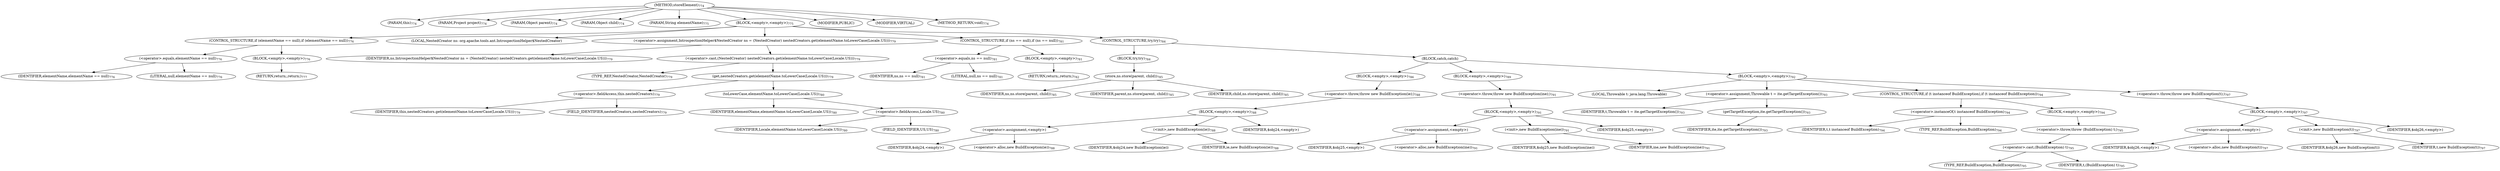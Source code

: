 digraph "storeElement" {  
"1301" [label = <(METHOD,storeElement)<SUB>774</SUB>> ]
"1302" [label = <(PARAM,this)<SUB>774</SUB>> ]
"1303" [label = <(PARAM,Project project)<SUB>774</SUB>> ]
"1304" [label = <(PARAM,Object parent)<SUB>774</SUB>> ]
"1305" [label = <(PARAM,Object child)<SUB>774</SUB>> ]
"1306" [label = <(PARAM,String elementName)<SUB>775</SUB>> ]
"1307" [label = <(BLOCK,&lt;empty&gt;,&lt;empty&gt;)<SUB>775</SUB>> ]
"1308" [label = <(CONTROL_STRUCTURE,if (elementName == null),if (elementName == null))<SUB>776</SUB>> ]
"1309" [label = <(&lt;operator&gt;.equals,elementName == null)<SUB>776</SUB>> ]
"1310" [label = <(IDENTIFIER,elementName,elementName == null)<SUB>776</SUB>> ]
"1311" [label = <(LITERAL,null,elementName == null)<SUB>776</SUB>> ]
"1312" [label = <(BLOCK,&lt;empty&gt;,&lt;empty&gt;)<SUB>776</SUB>> ]
"1313" [label = <(RETURN,return;,return;)<SUB>777</SUB>> ]
"1314" [label = <(LOCAL,NestedCreator ns: org.apache.tools.ant.IntrospectionHelper$NestedCreator)> ]
"1315" [label = <(&lt;operator&gt;.assignment,IntrospectionHelper$NestedCreator ns = (NestedCreator) nestedCreators.get(elementName.toLowerCase(Locale.US)))<SUB>779</SUB>> ]
"1316" [label = <(IDENTIFIER,ns,IntrospectionHelper$NestedCreator ns = (NestedCreator) nestedCreators.get(elementName.toLowerCase(Locale.US)))<SUB>779</SUB>> ]
"1317" [label = <(&lt;operator&gt;.cast,(NestedCreator) nestedCreators.get(elementName.toLowerCase(Locale.US)))<SUB>779</SUB>> ]
"1318" [label = <(TYPE_REF,NestedCreator,NestedCreator)<SUB>779</SUB>> ]
"1319" [label = <(get,nestedCreators.get(elementName.toLowerCase(Locale.US)))<SUB>779</SUB>> ]
"1320" [label = <(&lt;operator&gt;.fieldAccess,this.nestedCreators)<SUB>779</SUB>> ]
"1321" [label = <(IDENTIFIER,this,nestedCreators.get(elementName.toLowerCase(Locale.US)))<SUB>779</SUB>> ]
"1322" [label = <(FIELD_IDENTIFIER,nestedCreators,nestedCreators)<SUB>779</SUB>> ]
"1323" [label = <(toLowerCase,elementName.toLowerCase(Locale.US))<SUB>780</SUB>> ]
"1324" [label = <(IDENTIFIER,elementName,elementName.toLowerCase(Locale.US))<SUB>780</SUB>> ]
"1325" [label = <(&lt;operator&gt;.fieldAccess,Locale.US)<SUB>780</SUB>> ]
"1326" [label = <(IDENTIFIER,Locale,elementName.toLowerCase(Locale.US))<SUB>780</SUB>> ]
"1327" [label = <(FIELD_IDENTIFIER,US,US)<SUB>780</SUB>> ]
"1328" [label = <(CONTROL_STRUCTURE,if (ns == null),if (ns == null))<SUB>781</SUB>> ]
"1329" [label = <(&lt;operator&gt;.equals,ns == null)<SUB>781</SUB>> ]
"1330" [label = <(IDENTIFIER,ns,ns == null)<SUB>781</SUB>> ]
"1331" [label = <(LITERAL,null,ns == null)<SUB>781</SUB>> ]
"1332" [label = <(BLOCK,&lt;empty&gt;,&lt;empty&gt;)<SUB>781</SUB>> ]
"1333" [label = <(RETURN,return;,return;)<SUB>782</SUB>> ]
"1334" [label = <(CONTROL_STRUCTURE,try,try)<SUB>784</SUB>> ]
"1335" [label = <(BLOCK,try,try)<SUB>784</SUB>> ]
"1336" [label = <(store,ns.store(parent, child))<SUB>785</SUB>> ]
"1337" [label = <(IDENTIFIER,ns,ns.store(parent, child))<SUB>785</SUB>> ]
"1338" [label = <(IDENTIFIER,parent,ns.store(parent, child))<SUB>785</SUB>> ]
"1339" [label = <(IDENTIFIER,child,ns.store(parent, child))<SUB>785</SUB>> ]
"1340" [label = <(BLOCK,catch,catch)> ]
"1341" [label = <(BLOCK,&lt;empty&gt;,&lt;empty&gt;)<SUB>786</SUB>> ]
"1342" [label = <(&lt;operator&gt;.throw,throw new BuildException(ie);)<SUB>788</SUB>> ]
"1343" [label = <(BLOCK,&lt;empty&gt;,&lt;empty&gt;)<SUB>788</SUB>> ]
"1344" [label = <(&lt;operator&gt;.assignment,&lt;empty&gt;)> ]
"1345" [label = <(IDENTIFIER,$obj24,&lt;empty&gt;)> ]
"1346" [label = <(&lt;operator&gt;.alloc,new BuildException(ie))<SUB>788</SUB>> ]
"1347" [label = <(&lt;init&gt;,new BuildException(ie))<SUB>788</SUB>> ]
"1348" [label = <(IDENTIFIER,$obj24,new BuildException(ie))> ]
"1349" [label = <(IDENTIFIER,ie,new BuildException(ie))<SUB>788</SUB>> ]
"1350" [label = <(IDENTIFIER,$obj24,&lt;empty&gt;)> ]
"1351" [label = <(BLOCK,&lt;empty&gt;,&lt;empty&gt;)<SUB>789</SUB>> ]
"1352" [label = <(&lt;operator&gt;.throw,throw new BuildException(ine);)<SUB>791</SUB>> ]
"1353" [label = <(BLOCK,&lt;empty&gt;,&lt;empty&gt;)<SUB>791</SUB>> ]
"1354" [label = <(&lt;operator&gt;.assignment,&lt;empty&gt;)> ]
"1355" [label = <(IDENTIFIER,$obj25,&lt;empty&gt;)> ]
"1356" [label = <(&lt;operator&gt;.alloc,new BuildException(ine))<SUB>791</SUB>> ]
"1357" [label = <(&lt;init&gt;,new BuildException(ine))<SUB>791</SUB>> ]
"1358" [label = <(IDENTIFIER,$obj25,new BuildException(ine))> ]
"1359" [label = <(IDENTIFIER,ine,new BuildException(ine))<SUB>791</SUB>> ]
"1360" [label = <(IDENTIFIER,$obj25,&lt;empty&gt;)> ]
"1361" [label = <(BLOCK,&lt;empty&gt;,&lt;empty&gt;)<SUB>792</SUB>> ]
"1362" [label = <(LOCAL,Throwable t: java.lang.Throwable)> ]
"1363" [label = <(&lt;operator&gt;.assignment,Throwable t = ite.getTargetException())<SUB>793</SUB>> ]
"1364" [label = <(IDENTIFIER,t,Throwable t = ite.getTargetException())<SUB>793</SUB>> ]
"1365" [label = <(getTargetException,ite.getTargetException())<SUB>793</SUB>> ]
"1366" [label = <(IDENTIFIER,ite,ite.getTargetException())<SUB>793</SUB>> ]
"1367" [label = <(CONTROL_STRUCTURE,if (t instanceof BuildException),if (t instanceof BuildException))<SUB>794</SUB>> ]
"1368" [label = <(&lt;operator&gt;.instanceOf,t instanceof BuildException)<SUB>794</SUB>> ]
"1369" [label = <(IDENTIFIER,t,t instanceof BuildException)<SUB>794</SUB>> ]
"1370" [label = <(TYPE_REF,BuildException,BuildException)<SUB>794</SUB>> ]
"1371" [label = <(BLOCK,&lt;empty&gt;,&lt;empty&gt;)<SUB>794</SUB>> ]
"1372" [label = <(&lt;operator&gt;.throw,throw (BuildException) t;)<SUB>795</SUB>> ]
"1373" [label = <(&lt;operator&gt;.cast,(BuildException) t)<SUB>795</SUB>> ]
"1374" [label = <(TYPE_REF,BuildException,BuildException)<SUB>795</SUB>> ]
"1375" [label = <(IDENTIFIER,t,(BuildException) t)<SUB>795</SUB>> ]
"1376" [label = <(&lt;operator&gt;.throw,throw new BuildException(t);)<SUB>797</SUB>> ]
"1377" [label = <(BLOCK,&lt;empty&gt;,&lt;empty&gt;)<SUB>797</SUB>> ]
"1378" [label = <(&lt;operator&gt;.assignment,&lt;empty&gt;)> ]
"1379" [label = <(IDENTIFIER,$obj26,&lt;empty&gt;)> ]
"1380" [label = <(&lt;operator&gt;.alloc,new BuildException(t))<SUB>797</SUB>> ]
"1381" [label = <(&lt;init&gt;,new BuildException(t))<SUB>797</SUB>> ]
"1382" [label = <(IDENTIFIER,$obj26,new BuildException(t))> ]
"1383" [label = <(IDENTIFIER,t,new BuildException(t))<SUB>797</SUB>> ]
"1384" [label = <(IDENTIFIER,$obj26,&lt;empty&gt;)> ]
"1385" [label = <(MODIFIER,PUBLIC)> ]
"1386" [label = <(MODIFIER,VIRTUAL)> ]
"1387" [label = <(METHOD_RETURN,void)<SUB>774</SUB>> ]
  "1301" -> "1302" 
  "1301" -> "1303" 
  "1301" -> "1304" 
  "1301" -> "1305" 
  "1301" -> "1306" 
  "1301" -> "1307" 
  "1301" -> "1385" 
  "1301" -> "1386" 
  "1301" -> "1387" 
  "1307" -> "1308" 
  "1307" -> "1314" 
  "1307" -> "1315" 
  "1307" -> "1328" 
  "1307" -> "1334" 
  "1308" -> "1309" 
  "1308" -> "1312" 
  "1309" -> "1310" 
  "1309" -> "1311" 
  "1312" -> "1313" 
  "1315" -> "1316" 
  "1315" -> "1317" 
  "1317" -> "1318" 
  "1317" -> "1319" 
  "1319" -> "1320" 
  "1319" -> "1323" 
  "1320" -> "1321" 
  "1320" -> "1322" 
  "1323" -> "1324" 
  "1323" -> "1325" 
  "1325" -> "1326" 
  "1325" -> "1327" 
  "1328" -> "1329" 
  "1328" -> "1332" 
  "1329" -> "1330" 
  "1329" -> "1331" 
  "1332" -> "1333" 
  "1334" -> "1335" 
  "1334" -> "1340" 
  "1335" -> "1336" 
  "1336" -> "1337" 
  "1336" -> "1338" 
  "1336" -> "1339" 
  "1340" -> "1341" 
  "1340" -> "1351" 
  "1340" -> "1361" 
  "1341" -> "1342" 
  "1342" -> "1343" 
  "1343" -> "1344" 
  "1343" -> "1347" 
  "1343" -> "1350" 
  "1344" -> "1345" 
  "1344" -> "1346" 
  "1347" -> "1348" 
  "1347" -> "1349" 
  "1351" -> "1352" 
  "1352" -> "1353" 
  "1353" -> "1354" 
  "1353" -> "1357" 
  "1353" -> "1360" 
  "1354" -> "1355" 
  "1354" -> "1356" 
  "1357" -> "1358" 
  "1357" -> "1359" 
  "1361" -> "1362" 
  "1361" -> "1363" 
  "1361" -> "1367" 
  "1361" -> "1376" 
  "1363" -> "1364" 
  "1363" -> "1365" 
  "1365" -> "1366" 
  "1367" -> "1368" 
  "1367" -> "1371" 
  "1368" -> "1369" 
  "1368" -> "1370" 
  "1371" -> "1372" 
  "1372" -> "1373" 
  "1373" -> "1374" 
  "1373" -> "1375" 
  "1376" -> "1377" 
  "1377" -> "1378" 
  "1377" -> "1381" 
  "1377" -> "1384" 
  "1378" -> "1379" 
  "1378" -> "1380" 
  "1381" -> "1382" 
  "1381" -> "1383" 
}
